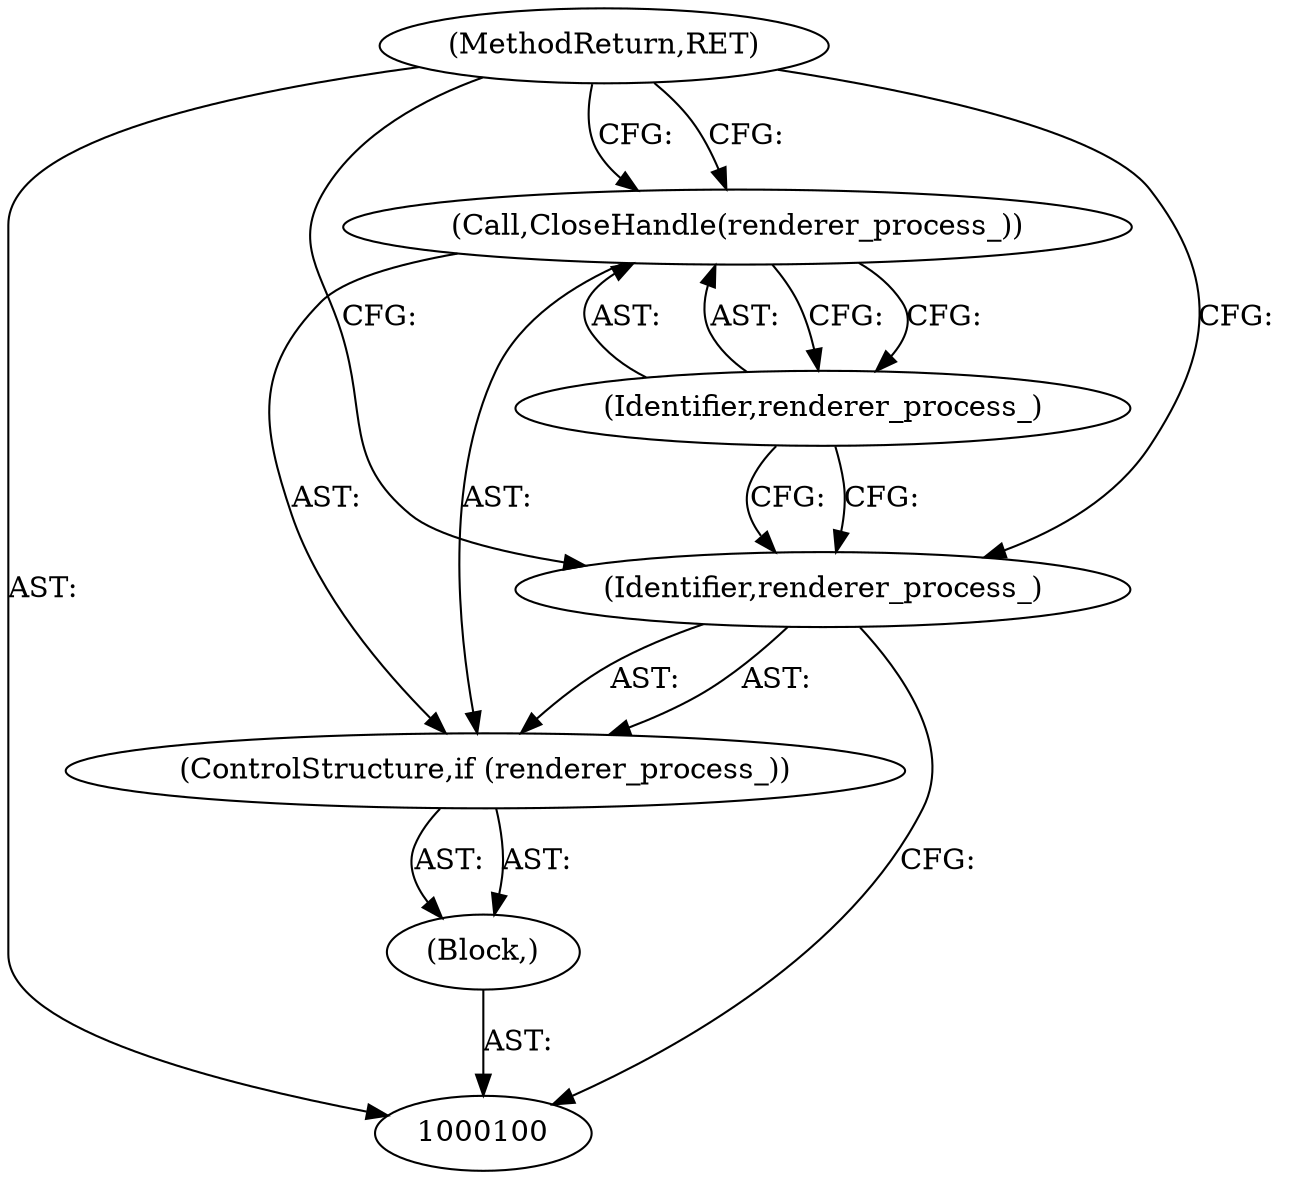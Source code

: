 digraph "1_Chrome_cd0bd79d6ebdb72183e6f0833673464cc10b3600_18" {
"1000106" [label="(MethodReturn,RET)"];
"1000101" [label="(Block,)"];
"1000102" [label="(ControlStructure,if (renderer_process_))"];
"1000103" [label="(Identifier,renderer_process_)"];
"1000105" [label="(Identifier,renderer_process_)"];
"1000104" [label="(Call,CloseHandle(renderer_process_))"];
"1000106" -> "1000100"  [label="AST: "];
"1000106" -> "1000104"  [label="CFG: "];
"1000106" -> "1000103"  [label="CFG: "];
"1000101" -> "1000100"  [label="AST: "];
"1000102" -> "1000101"  [label="AST: "];
"1000102" -> "1000101"  [label="AST: "];
"1000103" -> "1000102"  [label="AST: "];
"1000104" -> "1000102"  [label="AST: "];
"1000103" -> "1000102"  [label="AST: "];
"1000103" -> "1000100"  [label="CFG: "];
"1000105" -> "1000103"  [label="CFG: "];
"1000106" -> "1000103"  [label="CFG: "];
"1000105" -> "1000104"  [label="AST: "];
"1000105" -> "1000103"  [label="CFG: "];
"1000104" -> "1000105"  [label="CFG: "];
"1000104" -> "1000102"  [label="AST: "];
"1000104" -> "1000105"  [label="CFG: "];
"1000105" -> "1000104"  [label="AST: "];
"1000106" -> "1000104"  [label="CFG: "];
}
